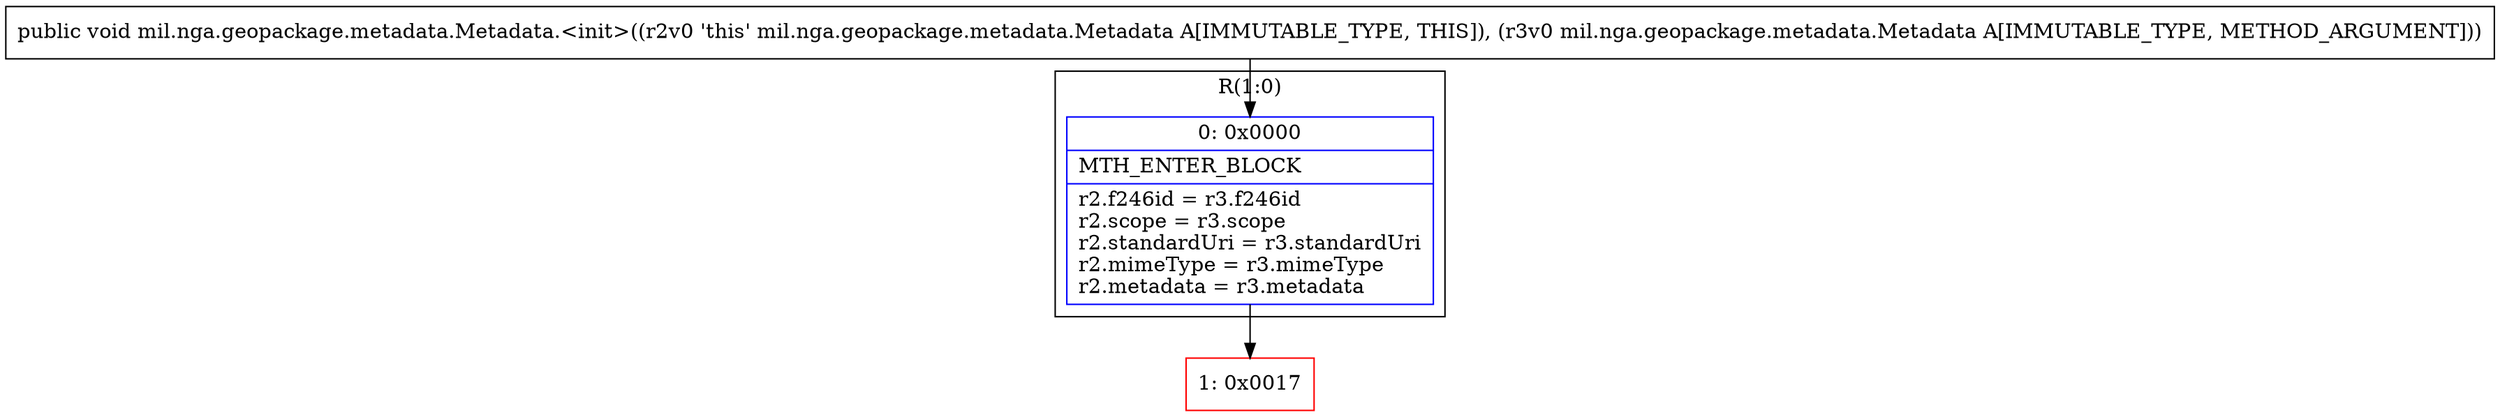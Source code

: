digraph "CFG formil.nga.geopackage.metadata.Metadata.\<init\>(Lmil\/nga\/geopackage\/metadata\/Metadata;)V" {
subgraph cluster_Region_274120876 {
label = "R(1:0)";
node [shape=record,color=blue];
Node_0 [shape=record,label="{0\:\ 0x0000|MTH_ENTER_BLOCK\l|r2.f246id = r3.f246id\lr2.scope = r3.scope\lr2.standardUri = r3.standardUri\lr2.mimeType = r3.mimeType\lr2.metadata = r3.metadata\l}"];
}
Node_1 [shape=record,color=red,label="{1\:\ 0x0017}"];
MethodNode[shape=record,label="{public void mil.nga.geopackage.metadata.Metadata.\<init\>((r2v0 'this' mil.nga.geopackage.metadata.Metadata A[IMMUTABLE_TYPE, THIS]), (r3v0 mil.nga.geopackage.metadata.Metadata A[IMMUTABLE_TYPE, METHOD_ARGUMENT])) }"];
MethodNode -> Node_0;
Node_0 -> Node_1;
}

